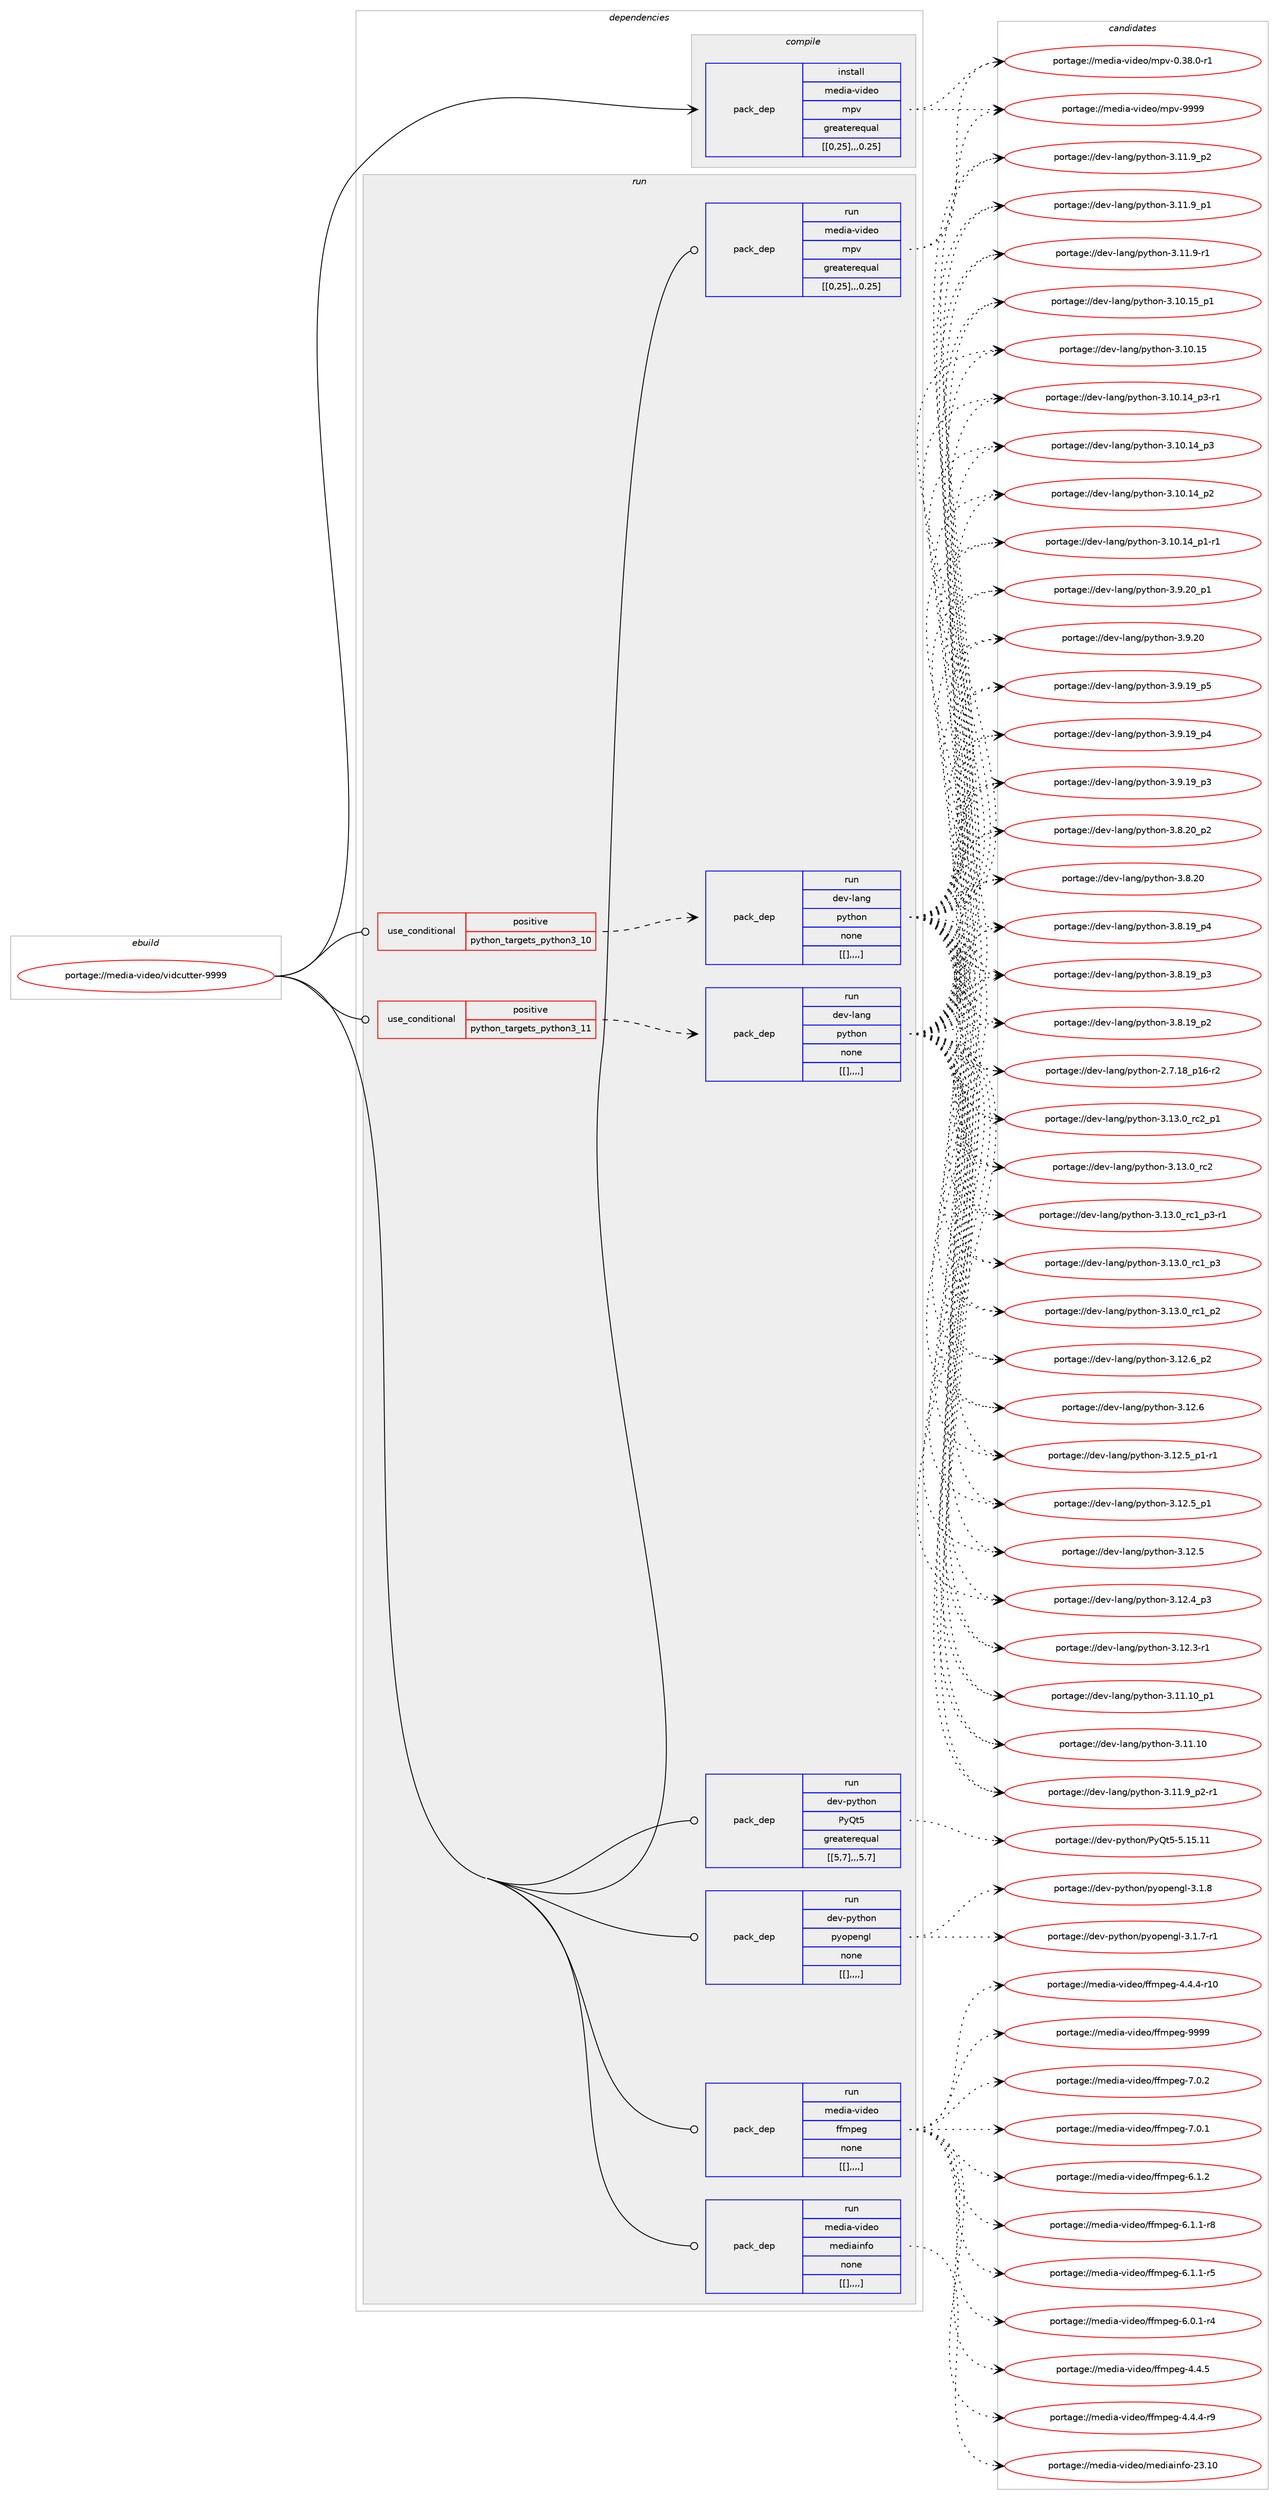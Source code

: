 digraph prolog {

# *************
# Graph options
# *************

newrank=true;
concentrate=true;
compound=true;
graph [rankdir=LR,fontname=Helvetica,fontsize=10,ranksep=1.5];#, ranksep=2.5, nodesep=0.2];
edge  [arrowhead=vee];
node  [fontname=Helvetica,fontsize=10];

# **********
# The ebuild
# **********

subgraph cluster_leftcol {
color=gray;
label=<<i>ebuild</i>>;
id [label="portage://media-video/vidcutter-9999", color=red, width=4, href="../media-video/vidcutter-9999.svg"];
}

# ****************
# The dependencies
# ****************

subgraph cluster_midcol {
color=gray;
label=<<i>dependencies</i>>;
subgraph cluster_compile {
fillcolor="#eeeeee";
style=filled;
label=<<i>compile</i>>;
subgraph pack253220 {
dependency345771 [label=<<TABLE BORDER="0" CELLBORDER="1" CELLSPACING="0" CELLPADDING="4" WIDTH="220"><TR><TD ROWSPAN="6" CELLPADDING="30">pack_dep</TD></TR><TR><TD WIDTH="110">install</TD></TR><TR><TD>media-video</TD></TR><TR><TD>mpv</TD></TR><TR><TD>greaterequal</TD></TR><TR><TD>[[0,25],,,0.25]</TD></TR></TABLE>>, shape=none, color=blue];
}
id:e -> dependency345771:w [weight=20,style="solid",arrowhead="vee"];
}
subgraph cluster_compileandrun {
fillcolor="#eeeeee";
style=filled;
label=<<i>compile and run</i>>;
}
subgraph cluster_run {
fillcolor="#eeeeee";
style=filled;
label=<<i>run</i>>;
subgraph cond89974 {
dependency345772 [label=<<TABLE BORDER="0" CELLBORDER="1" CELLSPACING="0" CELLPADDING="4"><TR><TD ROWSPAN="3" CELLPADDING="10">use_conditional</TD></TR><TR><TD>positive</TD></TR><TR><TD>python_targets_python3_10</TD></TR></TABLE>>, shape=none, color=red];
subgraph pack253221 {
dependency345773 [label=<<TABLE BORDER="0" CELLBORDER="1" CELLSPACING="0" CELLPADDING="4" WIDTH="220"><TR><TD ROWSPAN="6" CELLPADDING="30">pack_dep</TD></TR><TR><TD WIDTH="110">run</TD></TR><TR><TD>dev-lang</TD></TR><TR><TD>python</TD></TR><TR><TD>none</TD></TR><TR><TD>[[],,,,]</TD></TR></TABLE>>, shape=none, color=blue];
}
dependency345772:e -> dependency345773:w [weight=20,style="dashed",arrowhead="vee"];
}
id:e -> dependency345772:w [weight=20,style="solid",arrowhead="odot"];
subgraph cond89975 {
dependency345774 [label=<<TABLE BORDER="0" CELLBORDER="1" CELLSPACING="0" CELLPADDING="4"><TR><TD ROWSPAN="3" CELLPADDING="10">use_conditional</TD></TR><TR><TD>positive</TD></TR><TR><TD>python_targets_python3_11</TD></TR></TABLE>>, shape=none, color=red];
subgraph pack253222 {
dependency345775 [label=<<TABLE BORDER="0" CELLBORDER="1" CELLSPACING="0" CELLPADDING="4" WIDTH="220"><TR><TD ROWSPAN="6" CELLPADDING="30">pack_dep</TD></TR><TR><TD WIDTH="110">run</TD></TR><TR><TD>dev-lang</TD></TR><TR><TD>python</TD></TR><TR><TD>none</TD></TR><TR><TD>[[],,,,]</TD></TR></TABLE>>, shape=none, color=blue];
}
dependency345774:e -> dependency345775:w [weight=20,style="dashed",arrowhead="vee"];
}
id:e -> dependency345774:w [weight=20,style="solid",arrowhead="odot"];
subgraph pack253223 {
dependency345776 [label=<<TABLE BORDER="0" CELLBORDER="1" CELLSPACING="0" CELLPADDING="4" WIDTH="220"><TR><TD ROWSPAN="6" CELLPADDING="30">pack_dep</TD></TR><TR><TD WIDTH="110">run</TD></TR><TR><TD>dev-python</TD></TR><TR><TD>PyQt5</TD></TR><TR><TD>greaterequal</TD></TR><TR><TD>[[5,7],,,5.7]</TD></TR></TABLE>>, shape=none, color=blue];
}
id:e -> dependency345776:w [weight=20,style="solid",arrowhead="odot"];
subgraph pack253224 {
dependency345777 [label=<<TABLE BORDER="0" CELLBORDER="1" CELLSPACING="0" CELLPADDING="4" WIDTH="220"><TR><TD ROWSPAN="6" CELLPADDING="30">pack_dep</TD></TR><TR><TD WIDTH="110">run</TD></TR><TR><TD>dev-python</TD></TR><TR><TD>pyopengl</TD></TR><TR><TD>none</TD></TR><TR><TD>[[],,,,]</TD></TR></TABLE>>, shape=none, color=blue];
}
id:e -> dependency345777:w [weight=20,style="solid",arrowhead="odot"];
subgraph pack253225 {
dependency345778 [label=<<TABLE BORDER="0" CELLBORDER="1" CELLSPACING="0" CELLPADDING="4" WIDTH="220"><TR><TD ROWSPAN="6" CELLPADDING="30">pack_dep</TD></TR><TR><TD WIDTH="110">run</TD></TR><TR><TD>media-video</TD></TR><TR><TD>ffmpeg</TD></TR><TR><TD>none</TD></TR><TR><TD>[[],,,,]</TD></TR></TABLE>>, shape=none, color=blue];
}
id:e -> dependency345778:w [weight=20,style="solid",arrowhead="odot"];
subgraph pack253226 {
dependency345779 [label=<<TABLE BORDER="0" CELLBORDER="1" CELLSPACING="0" CELLPADDING="4" WIDTH="220"><TR><TD ROWSPAN="6" CELLPADDING="30">pack_dep</TD></TR><TR><TD WIDTH="110">run</TD></TR><TR><TD>media-video</TD></TR><TR><TD>mediainfo</TD></TR><TR><TD>none</TD></TR><TR><TD>[[],,,,]</TD></TR></TABLE>>, shape=none, color=blue];
}
id:e -> dependency345779:w [weight=20,style="solid",arrowhead="odot"];
subgraph pack253227 {
dependency345780 [label=<<TABLE BORDER="0" CELLBORDER="1" CELLSPACING="0" CELLPADDING="4" WIDTH="220"><TR><TD ROWSPAN="6" CELLPADDING="30">pack_dep</TD></TR><TR><TD WIDTH="110">run</TD></TR><TR><TD>media-video</TD></TR><TR><TD>mpv</TD></TR><TR><TD>greaterequal</TD></TR><TR><TD>[[0,25],,,0.25]</TD></TR></TABLE>>, shape=none, color=blue];
}
id:e -> dependency345780:w [weight=20,style="solid",arrowhead="odot"];
}
}

# **************
# The candidates
# **************

subgraph cluster_choices {
rank=same;
color=gray;
label=<<i>candidates</i>>;

subgraph choice253220 {
color=black;
nodesep=1;
choice1091011001059745118105100101111471091121184557575757 [label="portage://media-video/mpv-9999", color=red, width=4,href="../media-video/mpv-9999.svg"];
choice109101100105974511810510010111147109112118454846515646484511449 [label="portage://media-video/mpv-0.38.0-r1", color=red, width=4,href="../media-video/mpv-0.38.0-r1.svg"];
dependency345771:e -> choice1091011001059745118105100101111471091121184557575757:w [style=dotted,weight="100"];
dependency345771:e -> choice109101100105974511810510010111147109112118454846515646484511449:w [style=dotted,weight="100"];
}
subgraph choice253221 {
color=black;
nodesep=1;
choice100101118451089711010347112121116104111110455146495146489511499509511249 [label="portage://dev-lang/python-3.13.0_rc2_p1", color=red, width=4,href="../dev-lang/python-3.13.0_rc2_p1.svg"];
choice10010111845108971101034711212111610411111045514649514648951149950 [label="portage://dev-lang/python-3.13.0_rc2", color=red, width=4,href="../dev-lang/python-3.13.0_rc2.svg"];
choice1001011184510897110103471121211161041111104551464951464895114994995112514511449 [label="portage://dev-lang/python-3.13.0_rc1_p3-r1", color=red, width=4,href="../dev-lang/python-3.13.0_rc1_p3-r1.svg"];
choice100101118451089711010347112121116104111110455146495146489511499499511251 [label="portage://dev-lang/python-3.13.0_rc1_p3", color=red, width=4,href="../dev-lang/python-3.13.0_rc1_p3.svg"];
choice100101118451089711010347112121116104111110455146495146489511499499511250 [label="portage://dev-lang/python-3.13.0_rc1_p2", color=red, width=4,href="../dev-lang/python-3.13.0_rc1_p2.svg"];
choice100101118451089711010347112121116104111110455146495046549511250 [label="portage://dev-lang/python-3.12.6_p2", color=red, width=4,href="../dev-lang/python-3.12.6_p2.svg"];
choice10010111845108971101034711212111610411111045514649504654 [label="portage://dev-lang/python-3.12.6", color=red, width=4,href="../dev-lang/python-3.12.6.svg"];
choice1001011184510897110103471121211161041111104551464950465395112494511449 [label="portage://dev-lang/python-3.12.5_p1-r1", color=red, width=4,href="../dev-lang/python-3.12.5_p1-r1.svg"];
choice100101118451089711010347112121116104111110455146495046539511249 [label="portage://dev-lang/python-3.12.5_p1", color=red, width=4,href="../dev-lang/python-3.12.5_p1.svg"];
choice10010111845108971101034711212111610411111045514649504653 [label="portage://dev-lang/python-3.12.5", color=red, width=4,href="../dev-lang/python-3.12.5.svg"];
choice100101118451089711010347112121116104111110455146495046529511251 [label="portage://dev-lang/python-3.12.4_p3", color=red, width=4,href="../dev-lang/python-3.12.4_p3.svg"];
choice100101118451089711010347112121116104111110455146495046514511449 [label="portage://dev-lang/python-3.12.3-r1", color=red, width=4,href="../dev-lang/python-3.12.3-r1.svg"];
choice10010111845108971101034711212111610411111045514649494649489511249 [label="portage://dev-lang/python-3.11.10_p1", color=red, width=4,href="../dev-lang/python-3.11.10_p1.svg"];
choice1001011184510897110103471121211161041111104551464949464948 [label="portage://dev-lang/python-3.11.10", color=red, width=4,href="../dev-lang/python-3.11.10.svg"];
choice1001011184510897110103471121211161041111104551464949465795112504511449 [label="portage://dev-lang/python-3.11.9_p2-r1", color=red, width=4,href="../dev-lang/python-3.11.9_p2-r1.svg"];
choice100101118451089711010347112121116104111110455146494946579511250 [label="portage://dev-lang/python-3.11.9_p2", color=red, width=4,href="../dev-lang/python-3.11.9_p2.svg"];
choice100101118451089711010347112121116104111110455146494946579511249 [label="portage://dev-lang/python-3.11.9_p1", color=red, width=4,href="../dev-lang/python-3.11.9_p1.svg"];
choice100101118451089711010347112121116104111110455146494946574511449 [label="portage://dev-lang/python-3.11.9-r1", color=red, width=4,href="../dev-lang/python-3.11.9-r1.svg"];
choice10010111845108971101034711212111610411111045514649484649539511249 [label="portage://dev-lang/python-3.10.15_p1", color=red, width=4,href="../dev-lang/python-3.10.15_p1.svg"];
choice1001011184510897110103471121211161041111104551464948464953 [label="portage://dev-lang/python-3.10.15", color=red, width=4,href="../dev-lang/python-3.10.15.svg"];
choice100101118451089711010347112121116104111110455146494846495295112514511449 [label="portage://dev-lang/python-3.10.14_p3-r1", color=red, width=4,href="../dev-lang/python-3.10.14_p3-r1.svg"];
choice10010111845108971101034711212111610411111045514649484649529511251 [label="portage://dev-lang/python-3.10.14_p3", color=red, width=4,href="../dev-lang/python-3.10.14_p3.svg"];
choice10010111845108971101034711212111610411111045514649484649529511250 [label="portage://dev-lang/python-3.10.14_p2", color=red, width=4,href="../dev-lang/python-3.10.14_p2.svg"];
choice100101118451089711010347112121116104111110455146494846495295112494511449 [label="portage://dev-lang/python-3.10.14_p1-r1", color=red, width=4,href="../dev-lang/python-3.10.14_p1-r1.svg"];
choice100101118451089711010347112121116104111110455146574650489511249 [label="portage://dev-lang/python-3.9.20_p1", color=red, width=4,href="../dev-lang/python-3.9.20_p1.svg"];
choice10010111845108971101034711212111610411111045514657465048 [label="portage://dev-lang/python-3.9.20", color=red, width=4,href="../dev-lang/python-3.9.20.svg"];
choice100101118451089711010347112121116104111110455146574649579511253 [label="portage://dev-lang/python-3.9.19_p5", color=red, width=4,href="../dev-lang/python-3.9.19_p5.svg"];
choice100101118451089711010347112121116104111110455146574649579511252 [label="portage://dev-lang/python-3.9.19_p4", color=red, width=4,href="../dev-lang/python-3.9.19_p4.svg"];
choice100101118451089711010347112121116104111110455146574649579511251 [label="portage://dev-lang/python-3.9.19_p3", color=red, width=4,href="../dev-lang/python-3.9.19_p3.svg"];
choice100101118451089711010347112121116104111110455146564650489511250 [label="portage://dev-lang/python-3.8.20_p2", color=red, width=4,href="../dev-lang/python-3.8.20_p2.svg"];
choice10010111845108971101034711212111610411111045514656465048 [label="portage://dev-lang/python-3.8.20", color=red, width=4,href="../dev-lang/python-3.8.20.svg"];
choice100101118451089711010347112121116104111110455146564649579511252 [label="portage://dev-lang/python-3.8.19_p4", color=red, width=4,href="../dev-lang/python-3.8.19_p4.svg"];
choice100101118451089711010347112121116104111110455146564649579511251 [label="portage://dev-lang/python-3.8.19_p3", color=red, width=4,href="../dev-lang/python-3.8.19_p3.svg"];
choice100101118451089711010347112121116104111110455146564649579511250 [label="portage://dev-lang/python-3.8.19_p2", color=red, width=4,href="../dev-lang/python-3.8.19_p2.svg"];
choice100101118451089711010347112121116104111110455046554649569511249544511450 [label="portage://dev-lang/python-2.7.18_p16-r2", color=red, width=4,href="../dev-lang/python-2.7.18_p16-r2.svg"];
dependency345773:e -> choice100101118451089711010347112121116104111110455146495146489511499509511249:w [style=dotted,weight="100"];
dependency345773:e -> choice10010111845108971101034711212111610411111045514649514648951149950:w [style=dotted,weight="100"];
dependency345773:e -> choice1001011184510897110103471121211161041111104551464951464895114994995112514511449:w [style=dotted,weight="100"];
dependency345773:e -> choice100101118451089711010347112121116104111110455146495146489511499499511251:w [style=dotted,weight="100"];
dependency345773:e -> choice100101118451089711010347112121116104111110455146495146489511499499511250:w [style=dotted,weight="100"];
dependency345773:e -> choice100101118451089711010347112121116104111110455146495046549511250:w [style=dotted,weight="100"];
dependency345773:e -> choice10010111845108971101034711212111610411111045514649504654:w [style=dotted,weight="100"];
dependency345773:e -> choice1001011184510897110103471121211161041111104551464950465395112494511449:w [style=dotted,weight="100"];
dependency345773:e -> choice100101118451089711010347112121116104111110455146495046539511249:w [style=dotted,weight="100"];
dependency345773:e -> choice10010111845108971101034711212111610411111045514649504653:w [style=dotted,weight="100"];
dependency345773:e -> choice100101118451089711010347112121116104111110455146495046529511251:w [style=dotted,weight="100"];
dependency345773:e -> choice100101118451089711010347112121116104111110455146495046514511449:w [style=dotted,weight="100"];
dependency345773:e -> choice10010111845108971101034711212111610411111045514649494649489511249:w [style=dotted,weight="100"];
dependency345773:e -> choice1001011184510897110103471121211161041111104551464949464948:w [style=dotted,weight="100"];
dependency345773:e -> choice1001011184510897110103471121211161041111104551464949465795112504511449:w [style=dotted,weight="100"];
dependency345773:e -> choice100101118451089711010347112121116104111110455146494946579511250:w [style=dotted,weight="100"];
dependency345773:e -> choice100101118451089711010347112121116104111110455146494946579511249:w [style=dotted,weight="100"];
dependency345773:e -> choice100101118451089711010347112121116104111110455146494946574511449:w [style=dotted,weight="100"];
dependency345773:e -> choice10010111845108971101034711212111610411111045514649484649539511249:w [style=dotted,weight="100"];
dependency345773:e -> choice1001011184510897110103471121211161041111104551464948464953:w [style=dotted,weight="100"];
dependency345773:e -> choice100101118451089711010347112121116104111110455146494846495295112514511449:w [style=dotted,weight="100"];
dependency345773:e -> choice10010111845108971101034711212111610411111045514649484649529511251:w [style=dotted,weight="100"];
dependency345773:e -> choice10010111845108971101034711212111610411111045514649484649529511250:w [style=dotted,weight="100"];
dependency345773:e -> choice100101118451089711010347112121116104111110455146494846495295112494511449:w [style=dotted,weight="100"];
dependency345773:e -> choice100101118451089711010347112121116104111110455146574650489511249:w [style=dotted,weight="100"];
dependency345773:e -> choice10010111845108971101034711212111610411111045514657465048:w [style=dotted,weight="100"];
dependency345773:e -> choice100101118451089711010347112121116104111110455146574649579511253:w [style=dotted,weight="100"];
dependency345773:e -> choice100101118451089711010347112121116104111110455146574649579511252:w [style=dotted,weight="100"];
dependency345773:e -> choice100101118451089711010347112121116104111110455146574649579511251:w [style=dotted,weight="100"];
dependency345773:e -> choice100101118451089711010347112121116104111110455146564650489511250:w [style=dotted,weight="100"];
dependency345773:e -> choice10010111845108971101034711212111610411111045514656465048:w [style=dotted,weight="100"];
dependency345773:e -> choice100101118451089711010347112121116104111110455146564649579511252:w [style=dotted,weight="100"];
dependency345773:e -> choice100101118451089711010347112121116104111110455146564649579511251:w [style=dotted,weight="100"];
dependency345773:e -> choice100101118451089711010347112121116104111110455146564649579511250:w [style=dotted,weight="100"];
dependency345773:e -> choice100101118451089711010347112121116104111110455046554649569511249544511450:w [style=dotted,weight="100"];
}
subgraph choice253222 {
color=black;
nodesep=1;
choice100101118451089711010347112121116104111110455146495146489511499509511249 [label="portage://dev-lang/python-3.13.0_rc2_p1", color=red, width=4,href="../dev-lang/python-3.13.0_rc2_p1.svg"];
choice10010111845108971101034711212111610411111045514649514648951149950 [label="portage://dev-lang/python-3.13.0_rc2", color=red, width=4,href="../dev-lang/python-3.13.0_rc2.svg"];
choice1001011184510897110103471121211161041111104551464951464895114994995112514511449 [label="portage://dev-lang/python-3.13.0_rc1_p3-r1", color=red, width=4,href="../dev-lang/python-3.13.0_rc1_p3-r1.svg"];
choice100101118451089711010347112121116104111110455146495146489511499499511251 [label="portage://dev-lang/python-3.13.0_rc1_p3", color=red, width=4,href="../dev-lang/python-3.13.0_rc1_p3.svg"];
choice100101118451089711010347112121116104111110455146495146489511499499511250 [label="portage://dev-lang/python-3.13.0_rc1_p2", color=red, width=4,href="../dev-lang/python-3.13.0_rc1_p2.svg"];
choice100101118451089711010347112121116104111110455146495046549511250 [label="portage://dev-lang/python-3.12.6_p2", color=red, width=4,href="../dev-lang/python-3.12.6_p2.svg"];
choice10010111845108971101034711212111610411111045514649504654 [label="portage://dev-lang/python-3.12.6", color=red, width=4,href="../dev-lang/python-3.12.6.svg"];
choice1001011184510897110103471121211161041111104551464950465395112494511449 [label="portage://dev-lang/python-3.12.5_p1-r1", color=red, width=4,href="../dev-lang/python-3.12.5_p1-r1.svg"];
choice100101118451089711010347112121116104111110455146495046539511249 [label="portage://dev-lang/python-3.12.5_p1", color=red, width=4,href="../dev-lang/python-3.12.5_p1.svg"];
choice10010111845108971101034711212111610411111045514649504653 [label="portage://dev-lang/python-3.12.5", color=red, width=4,href="../dev-lang/python-3.12.5.svg"];
choice100101118451089711010347112121116104111110455146495046529511251 [label="portage://dev-lang/python-3.12.4_p3", color=red, width=4,href="../dev-lang/python-3.12.4_p3.svg"];
choice100101118451089711010347112121116104111110455146495046514511449 [label="portage://dev-lang/python-3.12.3-r1", color=red, width=4,href="../dev-lang/python-3.12.3-r1.svg"];
choice10010111845108971101034711212111610411111045514649494649489511249 [label="portage://dev-lang/python-3.11.10_p1", color=red, width=4,href="../dev-lang/python-3.11.10_p1.svg"];
choice1001011184510897110103471121211161041111104551464949464948 [label="portage://dev-lang/python-3.11.10", color=red, width=4,href="../dev-lang/python-3.11.10.svg"];
choice1001011184510897110103471121211161041111104551464949465795112504511449 [label="portage://dev-lang/python-3.11.9_p2-r1", color=red, width=4,href="../dev-lang/python-3.11.9_p2-r1.svg"];
choice100101118451089711010347112121116104111110455146494946579511250 [label="portage://dev-lang/python-3.11.9_p2", color=red, width=4,href="../dev-lang/python-3.11.9_p2.svg"];
choice100101118451089711010347112121116104111110455146494946579511249 [label="portage://dev-lang/python-3.11.9_p1", color=red, width=4,href="../dev-lang/python-3.11.9_p1.svg"];
choice100101118451089711010347112121116104111110455146494946574511449 [label="portage://dev-lang/python-3.11.9-r1", color=red, width=4,href="../dev-lang/python-3.11.9-r1.svg"];
choice10010111845108971101034711212111610411111045514649484649539511249 [label="portage://dev-lang/python-3.10.15_p1", color=red, width=4,href="../dev-lang/python-3.10.15_p1.svg"];
choice1001011184510897110103471121211161041111104551464948464953 [label="portage://dev-lang/python-3.10.15", color=red, width=4,href="../dev-lang/python-3.10.15.svg"];
choice100101118451089711010347112121116104111110455146494846495295112514511449 [label="portage://dev-lang/python-3.10.14_p3-r1", color=red, width=4,href="../dev-lang/python-3.10.14_p3-r1.svg"];
choice10010111845108971101034711212111610411111045514649484649529511251 [label="portage://dev-lang/python-3.10.14_p3", color=red, width=4,href="../dev-lang/python-3.10.14_p3.svg"];
choice10010111845108971101034711212111610411111045514649484649529511250 [label="portage://dev-lang/python-3.10.14_p2", color=red, width=4,href="../dev-lang/python-3.10.14_p2.svg"];
choice100101118451089711010347112121116104111110455146494846495295112494511449 [label="portage://dev-lang/python-3.10.14_p1-r1", color=red, width=4,href="../dev-lang/python-3.10.14_p1-r1.svg"];
choice100101118451089711010347112121116104111110455146574650489511249 [label="portage://dev-lang/python-3.9.20_p1", color=red, width=4,href="../dev-lang/python-3.9.20_p1.svg"];
choice10010111845108971101034711212111610411111045514657465048 [label="portage://dev-lang/python-3.9.20", color=red, width=4,href="../dev-lang/python-3.9.20.svg"];
choice100101118451089711010347112121116104111110455146574649579511253 [label="portage://dev-lang/python-3.9.19_p5", color=red, width=4,href="../dev-lang/python-3.9.19_p5.svg"];
choice100101118451089711010347112121116104111110455146574649579511252 [label="portage://dev-lang/python-3.9.19_p4", color=red, width=4,href="../dev-lang/python-3.9.19_p4.svg"];
choice100101118451089711010347112121116104111110455146574649579511251 [label="portage://dev-lang/python-3.9.19_p3", color=red, width=4,href="../dev-lang/python-3.9.19_p3.svg"];
choice100101118451089711010347112121116104111110455146564650489511250 [label="portage://dev-lang/python-3.8.20_p2", color=red, width=4,href="../dev-lang/python-3.8.20_p2.svg"];
choice10010111845108971101034711212111610411111045514656465048 [label="portage://dev-lang/python-3.8.20", color=red, width=4,href="../dev-lang/python-3.8.20.svg"];
choice100101118451089711010347112121116104111110455146564649579511252 [label="portage://dev-lang/python-3.8.19_p4", color=red, width=4,href="../dev-lang/python-3.8.19_p4.svg"];
choice100101118451089711010347112121116104111110455146564649579511251 [label="portage://dev-lang/python-3.8.19_p3", color=red, width=4,href="../dev-lang/python-3.8.19_p3.svg"];
choice100101118451089711010347112121116104111110455146564649579511250 [label="portage://dev-lang/python-3.8.19_p2", color=red, width=4,href="../dev-lang/python-3.8.19_p2.svg"];
choice100101118451089711010347112121116104111110455046554649569511249544511450 [label="portage://dev-lang/python-2.7.18_p16-r2", color=red, width=4,href="../dev-lang/python-2.7.18_p16-r2.svg"];
dependency345775:e -> choice100101118451089711010347112121116104111110455146495146489511499509511249:w [style=dotted,weight="100"];
dependency345775:e -> choice10010111845108971101034711212111610411111045514649514648951149950:w [style=dotted,weight="100"];
dependency345775:e -> choice1001011184510897110103471121211161041111104551464951464895114994995112514511449:w [style=dotted,weight="100"];
dependency345775:e -> choice100101118451089711010347112121116104111110455146495146489511499499511251:w [style=dotted,weight="100"];
dependency345775:e -> choice100101118451089711010347112121116104111110455146495146489511499499511250:w [style=dotted,weight="100"];
dependency345775:e -> choice100101118451089711010347112121116104111110455146495046549511250:w [style=dotted,weight="100"];
dependency345775:e -> choice10010111845108971101034711212111610411111045514649504654:w [style=dotted,weight="100"];
dependency345775:e -> choice1001011184510897110103471121211161041111104551464950465395112494511449:w [style=dotted,weight="100"];
dependency345775:e -> choice100101118451089711010347112121116104111110455146495046539511249:w [style=dotted,weight="100"];
dependency345775:e -> choice10010111845108971101034711212111610411111045514649504653:w [style=dotted,weight="100"];
dependency345775:e -> choice100101118451089711010347112121116104111110455146495046529511251:w [style=dotted,weight="100"];
dependency345775:e -> choice100101118451089711010347112121116104111110455146495046514511449:w [style=dotted,weight="100"];
dependency345775:e -> choice10010111845108971101034711212111610411111045514649494649489511249:w [style=dotted,weight="100"];
dependency345775:e -> choice1001011184510897110103471121211161041111104551464949464948:w [style=dotted,weight="100"];
dependency345775:e -> choice1001011184510897110103471121211161041111104551464949465795112504511449:w [style=dotted,weight="100"];
dependency345775:e -> choice100101118451089711010347112121116104111110455146494946579511250:w [style=dotted,weight="100"];
dependency345775:e -> choice100101118451089711010347112121116104111110455146494946579511249:w [style=dotted,weight="100"];
dependency345775:e -> choice100101118451089711010347112121116104111110455146494946574511449:w [style=dotted,weight="100"];
dependency345775:e -> choice10010111845108971101034711212111610411111045514649484649539511249:w [style=dotted,weight="100"];
dependency345775:e -> choice1001011184510897110103471121211161041111104551464948464953:w [style=dotted,weight="100"];
dependency345775:e -> choice100101118451089711010347112121116104111110455146494846495295112514511449:w [style=dotted,weight="100"];
dependency345775:e -> choice10010111845108971101034711212111610411111045514649484649529511251:w [style=dotted,weight="100"];
dependency345775:e -> choice10010111845108971101034711212111610411111045514649484649529511250:w [style=dotted,weight="100"];
dependency345775:e -> choice100101118451089711010347112121116104111110455146494846495295112494511449:w [style=dotted,weight="100"];
dependency345775:e -> choice100101118451089711010347112121116104111110455146574650489511249:w [style=dotted,weight="100"];
dependency345775:e -> choice10010111845108971101034711212111610411111045514657465048:w [style=dotted,weight="100"];
dependency345775:e -> choice100101118451089711010347112121116104111110455146574649579511253:w [style=dotted,weight="100"];
dependency345775:e -> choice100101118451089711010347112121116104111110455146574649579511252:w [style=dotted,weight="100"];
dependency345775:e -> choice100101118451089711010347112121116104111110455146574649579511251:w [style=dotted,weight="100"];
dependency345775:e -> choice100101118451089711010347112121116104111110455146564650489511250:w [style=dotted,weight="100"];
dependency345775:e -> choice10010111845108971101034711212111610411111045514656465048:w [style=dotted,weight="100"];
dependency345775:e -> choice100101118451089711010347112121116104111110455146564649579511252:w [style=dotted,weight="100"];
dependency345775:e -> choice100101118451089711010347112121116104111110455146564649579511251:w [style=dotted,weight="100"];
dependency345775:e -> choice100101118451089711010347112121116104111110455146564649579511250:w [style=dotted,weight="100"];
dependency345775:e -> choice100101118451089711010347112121116104111110455046554649569511249544511450:w [style=dotted,weight="100"];
}
subgraph choice253223 {
color=black;
nodesep=1;
choice10010111845112121116104111110478012181116534553464953464949 [label="portage://dev-python/PyQt5-5.15.11", color=red, width=4,href="../dev-python/PyQt5-5.15.11.svg"];
dependency345776:e -> choice10010111845112121116104111110478012181116534553464953464949:w [style=dotted,weight="100"];
}
subgraph choice253224 {
color=black;
nodesep=1;
choice1001011184511212111610411111047112121111112101110103108455146494656 [label="portage://dev-python/pyopengl-3.1.8", color=red, width=4,href="../dev-python/pyopengl-3.1.8.svg"];
choice10010111845112121116104111110471121211111121011101031084551464946554511449 [label="portage://dev-python/pyopengl-3.1.7-r1", color=red, width=4,href="../dev-python/pyopengl-3.1.7-r1.svg"];
dependency345777:e -> choice1001011184511212111610411111047112121111112101110103108455146494656:w [style=dotted,weight="100"];
dependency345777:e -> choice10010111845112121116104111110471121211111121011101031084551464946554511449:w [style=dotted,weight="100"];
}
subgraph choice253225 {
color=black;
nodesep=1;
choice1091011001059745118105100101111471021021091121011034557575757 [label="portage://media-video/ffmpeg-9999", color=red, width=4,href="../media-video/ffmpeg-9999.svg"];
choice109101100105974511810510010111147102102109112101103455546484650 [label="portage://media-video/ffmpeg-7.0.2", color=red, width=4,href="../media-video/ffmpeg-7.0.2.svg"];
choice109101100105974511810510010111147102102109112101103455546484649 [label="portage://media-video/ffmpeg-7.0.1", color=red, width=4,href="../media-video/ffmpeg-7.0.1.svg"];
choice109101100105974511810510010111147102102109112101103455446494650 [label="portage://media-video/ffmpeg-6.1.2", color=red, width=4,href="../media-video/ffmpeg-6.1.2.svg"];
choice1091011001059745118105100101111471021021091121011034554464946494511456 [label="portage://media-video/ffmpeg-6.1.1-r8", color=red, width=4,href="../media-video/ffmpeg-6.1.1-r8.svg"];
choice1091011001059745118105100101111471021021091121011034554464946494511453 [label="portage://media-video/ffmpeg-6.1.1-r5", color=red, width=4,href="../media-video/ffmpeg-6.1.1-r5.svg"];
choice1091011001059745118105100101111471021021091121011034554464846494511452 [label="portage://media-video/ffmpeg-6.0.1-r4", color=red, width=4,href="../media-video/ffmpeg-6.0.1-r4.svg"];
choice109101100105974511810510010111147102102109112101103455246524653 [label="portage://media-video/ffmpeg-4.4.5", color=red, width=4,href="../media-video/ffmpeg-4.4.5.svg"];
choice1091011001059745118105100101111471021021091121011034552465246524511457 [label="portage://media-video/ffmpeg-4.4.4-r9", color=red, width=4,href="../media-video/ffmpeg-4.4.4-r9.svg"];
choice109101100105974511810510010111147102102109112101103455246524652451144948 [label="portage://media-video/ffmpeg-4.4.4-r10", color=red, width=4,href="../media-video/ffmpeg-4.4.4-r10.svg"];
dependency345778:e -> choice1091011001059745118105100101111471021021091121011034557575757:w [style=dotted,weight="100"];
dependency345778:e -> choice109101100105974511810510010111147102102109112101103455546484650:w [style=dotted,weight="100"];
dependency345778:e -> choice109101100105974511810510010111147102102109112101103455546484649:w [style=dotted,weight="100"];
dependency345778:e -> choice109101100105974511810510010111147102102109112101103455446494650:w [style=dotted,weight="100"];
dependency345778:e -> choice1091011001059745118105100101111471021021091121011034554464946494511456:w [style=dotted,weight="100"];
dependency345778:e -> choice1091011001059745118105100101111471021021091121011034554464946494511453:w [style=dotted,weight="100"];
dependency345778:e -> choice1091011001059745118105100101111471021021091121011034554464846494511452:w [style=dotted,weight="100"];
dependency345778:e -> choice109101100105974511810510010111147102102109112101103455246524653:w [style=dotted,weight="100"];
dependency345778:e -> choice1091011001059745118105100101111471021021091121011034552465246524511457:w [style=dotted,weight="100"];
dependency345778:e -> choice109101100105974511810510010111147102102109112101103455246524652451144948:w [style=dotted,weight="100"];
}
subgraph choice253226 {
color=black;
nodesep=1;
choice10910110010597451181051001011114710910110010597105110102111455051464948 [label="portage://media-video/mediainfo-23.10", color=red, width=4,href="../media-video/mediainfo-23.10.svg"];
dependency345779:e -> choice10910110010597451181051001011114710910110010597105110102111455051464948:w [style=dotted,weight="100"];
}
subgraph choice253227 {
color=black;
nodesep=1;
choice1091011001059745118105100101111471091121184557575757 [label="portage://media-video/mpv-9999", color=red, width=4,href="../media-video/mpv-9999.svg"];
choice109101100105974511810510010111147109112118454846515646484511449 [label="portage://media-video/mpv-0.38.0-r1", color=red, width=4,href="../media-video/mpv-0.38.0-r1.svg"];
dependency345780:e -> choice1091011001059745118105100101111471091121184557575757:w [style=dotted,weight="100"];
dependency345780:e -> choice109101100105974511810510010111147109112118454846515646484511449:w [style=dotted,weight="100"];
}
}

}
